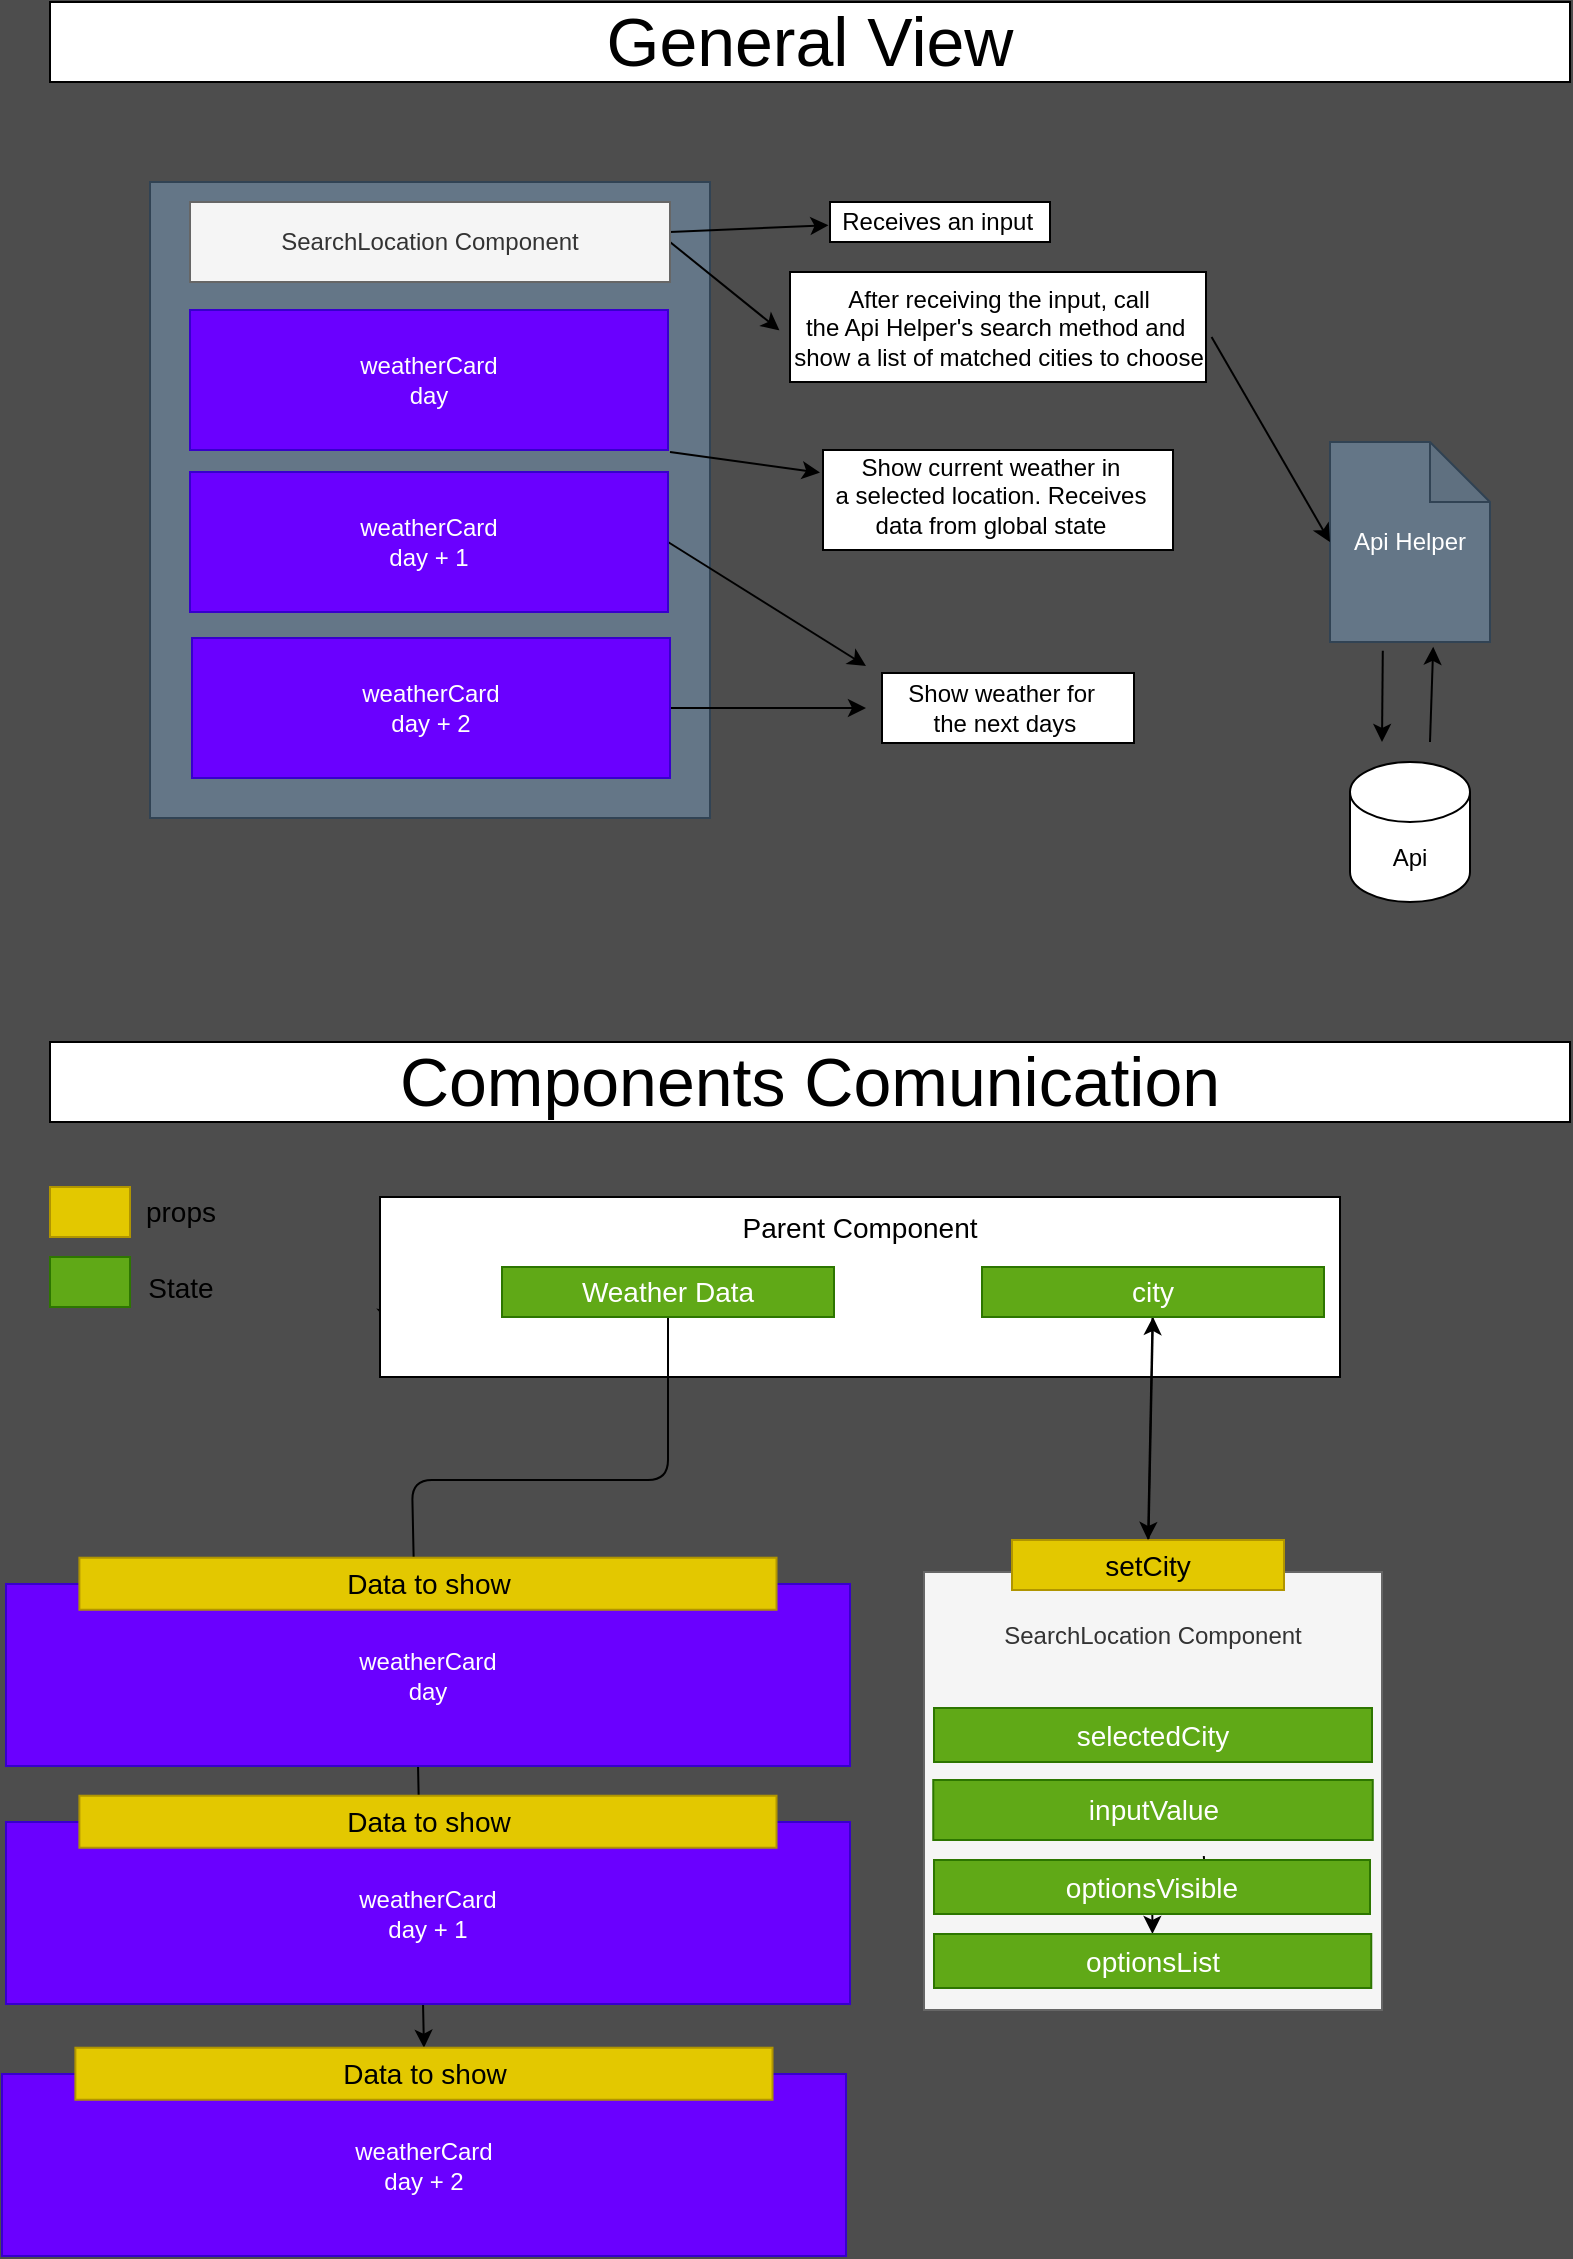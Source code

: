 <mxfile>
    <diagram id="rt6V5F7YsOJHplcy1-cr" name="Página-1">
        <mxGraphModel dx="1414" dy="800" grid="0" gridSize="10" guides="1" tooltips="1" connect="1" arrows="1" fold="1" page="1" pageScale="1" pageWidth="827" pageHeight="1169" background="#4D4D4D" math="0" shadow="0">
            <root>
                <mxCell id="0"/>
                <mxCell id="1" parent="0"/>
                <mxCell id="43" value="" style="rounded=0;whiteSpace=wrap;html=1;" parent="1" vertex="1">
                    <mxGeometry x="456" y="345.5" width="126" height="35" as="geometry"/>
                </mxCell>
                <mxCell id="42" value="" style="rounded=0;whiteSpace=wrap;html=1;" parent="1" vertex="1">
                    <mxGeometry x="426.5" y="234" width="175" height="50" as="geometry"/>
                </mxCell>
                <mxCell id="41" value="" style="rounded=0;whiteSpace=wrap;html=1;" parent="1" vertex="1">
                    <mxGeometry x="430" y="110" width="110" height="20" as="geometry"/>
                </mxCell>
                <mxCell id="40" value="" style="rounded=0;whiteSpace=wrap;html=1;" parent="1" vertex="1">
                    <mxGeometry x="410" y="145" width="208" height="55" as="geometry"/>
                </mxCell>
                <mxCell id="20" value="" style="rounded=0;whiteSpace=wrap;html=1;spacingBottom=0;fillColor=#647687;strokeColor=#314354;fontColor=#ffffff;" parent="1" vertex="1">
                    <mxGeometry x="90" y="100" width="280" height="318" as="geometry"/>
                </mxCell>
                <mxCell id="26" style="edgeStyle=none;html=1;entryX=-0.007;entryY=0.58;entryDx=0;entryDy=0;entryPerimeter=0;" parent="1" source="2" target="27" edge="1">
                    <mxGeometry relative="1" as="geometry">
                        <mxPoint x="420" y="130" as="targetPoint"/>
                    </mxGeometry>
                </mxCell>
                <mxCell id="36" style="edgeStyle=none;html=1;exitX=1;exitY=0.5;exitDx=0;exitDy=0;entryX=-0.006;entryY=0.536;entryDx=0;entryDy=0;entryPerimeter=0;" parent="1" source="2" target="37" edge="1">
                    <mxGeometry relative="1" as="geometry">
                        <mxPoint x="420" y="140" as="targetPoint"/>
                    </mxGeometry>
                </mxCell>
                <mxCell id="2" value="SearchLocation Component" style="rounded=0;whiteSpace=wrap;html=1;fillColor=#f5f5f5;strokeColor=#666666;fontColor=#333333;" parent="1" vertex="1">
                    <mxGeometry x="110" y="110" width="240" height="40" as="geometry"/>
                </mxCell>
                <mxCell id="28" style="edgeStyle=none;html=1;exitX=1;exitY=0.5;exitDx=0;exitDy=0;" parent="1" target="29" edge="1">
                    <mxGeometry relative="1" as="geometry">
                        <mxPoint x="420" y="220" as="targetPoint"/>
                        <mxPoint x="350" y="235" as="sourcePoint"/>
                    </mxGeometry>
                </mxCell>
                <mxCell id="47" style="edgeStyle=none;html=1;exitX=0.33;exitY=1.044;exitDx=0;exitDy=0;exitPerimeter=0;" parent="1" source="25" edge="1">
                    <mxGeometry relative="1" as="geometry">
                        <mxPoint x="706" y="380" as="targetPoint"/>
                    </mxGeometry>
                </mxCell>
                <mxCell id="25" value="Api Helper" style="shape=note;whiteSpace=wrap;html=1;backgroundOutline=1;darkOpacity=0.05;fillColor=#647687;fontColor=#ffffff;strokeColor=#314354;" parent="1" vertex="1">
                    <mxGeometry x="680" y="230" width="80" height="100" as="geometry"/>
                </mxCell>
                <mxCell id="27" value="Receives an input&amp;nbsp;" style="text;html=1;align=center;verticalAlign=middle;resizable=0;points=[];autosize=1;strokeColor=none;fillColor=none;" parent="1" vertex="1">
                    <mxGeometry x="430" y="110" width="110" height="20" as="geometry"/>
                </mxCell>
                <mxCell id="29" value="Show current weather in &lt;br&gt;a selected&amp;nbsp;location. Receives&lt;br&gt;data from global state" style="text;html=1;align=center;verticalAlign=middle;resizable=0;points=[];autosize=1;strokeColor=none;fillColor=none;" parent="1" vertex="1">
                    <mxGeometry x="425" y="232" width="170" height="50" as="geometry"/>
                </mxCell>
                <mxCell id="34" style="edgeStyle=none;html=1;" parent="1" source="154" edge="1">
                    <mxGeometry relative="1" as="geometry">
                        <mxPoint x="448" y="363" as="targetPoint"/>
                        <mxPoint x="310" y="415.312" as="sourcePoint"/>
                    </mxGeometry>
                </mxCell>
                <mxCell id="35" value="Show weather for&amp;nbsp;&lt;br&gt;the next days" style="text;html=1;align=center;verticalAlign=middle;resizable=0;points=[];autosize=1;strokeColor=none;fillColor=none;" parent="1" vertex="1">
                    <mxGeometry x="462" y="348" width="110" height="30" as="geometry"/>
                </mxCell>
                <mxCell id="45" style="edgeStyle=none;html=1;entryX=0;entryY=0.5;entryDx=0;entryDy=0;entryPerimeter=0;exitX=0.999;exitY=0.608;exitDx=0;exitDy=0;exitPerimeter=0;" parent="1" source="37" target="25" edge="1">
                    <mxGeometry relative="1" as="geometry">
                        <mxPoint x="610" y="190" as="sourcePoint"/>
                    </mxGeometry>
                </mxCell>
                <mxCell id="37" value="After receiving the input, call &lt;br&gt;the Api Helper's search method and&amp;nbsp;&lt;br&gt;show a list of matched cities to choose" style="text;html=1;align=center;verticalAlign=middle;resizable=0;points=[];autosize=1;strokeColor=none;fillColor=none;" parent="1" vertex="1">
                    <mxGeometry x="406" y="149.5" width="215" height="46" as="geometry"/>
                </mxCell>
                <mxCell id="46" value="Api" style="shape=cylinder3;whiteSpace=wrap;html=1;boundedLbl=1;backgroundOutline=1;size=15;" parent="1" vertex="1">
                    <mxGeometry x="690" y="390" width="60" height="70" as="geometry"/>
                </mxCell>
                <mxCell id="49" style="edgeStyle=none;html=1;entryX=0.645;entryY=1.024;entryDx=0;entryDy=0;entryPerimeter=0;" parent="1" target="25" edge="1">
                    <mxGeometry relative="1" as="geometry">
                        <mxPoint x="730" y="380" as="sourcePoint"/>
                        <mxPoint x="730" y="340" as="targetPoint"/>
                        <Array as="points"/>
                    </mxGeometry>
                </mxCell>
                <mxCell id="50" value="General View" style="rounded=0;whiteSpace=wrap;html=1;fontSize=34;" parent="1" vertex="1">
                    <mxGeometry x="40" y="10" width="760" height="40" as="geometry"/>
                </mxCell>
                <mxCell id="51" value="Components Comunication" style="rounded=0;whiteSpace=wrap;html=1;fontSize=34;" parent="1" vertex="1">
                    <mxGeometry x="40" y="530" width="760" height="40" as="geometry"/>
                </mxCell>
                <mxCell id="53" value="SearchLocation Component" style="rounded=0;whiteSpace=wrap;html=1;fillColor=#f5f5f5;strokeColor=#666666;fontColor=#333333;horizontal=1;verticalAlign=top;labelPosition=center;verticalLabelPosition=middle;align=center;spacingTop=18;" parent="1" vertex="1">
                    <mxGeometry x="477" y="795" width="229" height="219" as="geometry"/>
                </mxCell>
                <mxCell id="63" value="" style="rounded=0;whiteSpace=wrap;html=1;fontSize=14;fillColor=#e3c800;fontColor=#000000;strokeColor=#B09500;" parent="1" vertex="1">
                    <mxGeometry x="40" y="602.5" width="40" height="25" as="geometry"/>
                </mxCell>
                <mxCell id="64" value="props" style="text;html=1;align=center;verticalAlign=middle;resizable=0;points=[];autosize=1;strokeColor=none;fillColor=none;fontSize=14;" parent="1" vertex="1">
                    <mxGeometry x="80" y="605" width="50" height="20" as="geometry"/>
                </mxCell>
                <mxCell id="65" value="" style="rounded=0;whiteSpace=wrap;html=1;fontSize=34;fillColor=#60a917;strokeColor=#2D7600;fontColor=#ffffff;" parent="1" vertex="1">
                    <mxGeometry x="40" y="637.5" width="40" height="25" as="geometry"/>
                </mxCell>
                <mxCell id="66" value="State" style="text;html=1;align=center;verticalAlign=middle;resizable=0;points=[];autosize=1;strokeColor=none;fillColor=none;fontSize=14;" parent="1" vertex="1">
                    <mxGeometry x="80" y="642.5" width="50" height="20" as="geometry"/>
                </mxCell>
                <mxCell id="79" style="edgeStyle=none;html=1;exitX=0;exitY=0.5;exitDx=0;exitDy=0;fontSize=14;" parent="1" source="71" edge="1">
                    <mxGeometry relative="1" as="geometry">
                        <mxPoint x="210" y="671" as="targetPoint"/>
                    </mxGeometry>
                </mxCell>
                <mxCell id="71" value="Parent Component" style="rounded=0;whiteSpace=wrap;html=1;fontSize=14;verticalAlign=top;" parent="1" vertex="1">
                    <mxGeometry x="205" y="607.5" width="480" height="90" as="geometry"/>
                </mxCell>
                <mxCell id="171" style="edgeStyle=none;html=1;exitX=0.5;exitY=1;exitDx=0;exitDy=0;entryX=0.5;entryY=0;entryDx=0;entryDy=0;" edge="1" parent="1" source="73" target="165">
                    <mxGeometry relative="1" as="geometry">
                        <mxPoint x="222.571" y="743.429" as="targetPoint"/>
                        <Array as="points">
                            <mxPoint x="349" y="749"/>
                            <mxPoint x="221" y="749"/>
                        </Array>
                    </mxGeometry>
                </mxCell>
                <mxCell id="73" value="Weather Data" style="rounded=0;whiteSpace=wrap;html=1;fontSize=14;fillColor=#60a917;strokeColor=#2D7600;fontColor=#ffffff;" parent="1" vertex="1">
                    <mxGeometry x="266" y="642.5" width="166" height="25" as="geometry"/>
                </mxCell>
                <mxCell id="161" style="edgeStyle=none;html=1;exitX=0.5;exitY=0;exitDx=0;exitDy=0;startArrow=none;" edge="1" parent="1" source="146" target="147">
                    <mxGeometry relative="1" as="geometry"/>
                </mxCell>
                <mxCell id="83" value="inputValue" style="rounded=0;whiteSpace=wrap;html=1;fontSize=14;fillColor=#60a917;strokeColor=#2D7600;fontColor=#ffffff;" parent="1" vertex="1">
                    <mxGeometry x="481.63" y="899" width="219.75" height="30" as="geometry"/>
                </mxCell>
                <mxCell id="106" value="weatherCard&lt;br&gt;day" style="rounded=0;whiteSpace=wrap;html=1;fillColor=#6a00ff;fontColor=#ffffff;strokeColor=#3700CC;container=1;" parent="1" vertex="1">
                    <mxGeometry x="18" y="801" width="422" height="91" as="geometry"/>
                </mxCell>
                <mxCell id="107" value="Data to show" style="rounded=0;whiteSpace=wrap;html=1;fontSize=14;fillColor=#e3c800;fontColor=#000000;strokeColor=#B09500;rotation=0;container=0;" parent="106" vertex="1">
                    <mxGeometry x="36.696" y="-13.136" width="348.565" height="25.999" as="geometry"/>
                </mxCell>
                <mxCell id="170" style="edgeStyle=none;html=1;entryX=0.5;entryY=1;entryDx=0;entryDy=0;" edge="1" parent="1" source="131" target="143">
                    <mxGeometry relative="1" as="geometry"/>
                </mxCell>
                <mxCell id="131" value="setCity" style="rounded=0;whiteSpace=wrap;html=1;fontSize=14;fillColor=#e3c800;fontColor=#000000;strokeColor=#B09500;" parent="1" vertex="1">
                    <mxGeometry x="521" y="779" width="136" height="25" as="geometry"/>
                </mxCell>
                <mxCell id="148" style="edgeStyle=none;html=1;" parent="1" edge="1">
                    <mxGeometry relative="1" as="geometry">
                        <mxPoint x="616.896" y="937" as="sourcePoint"/>
                        <mxPoint x="618.259" y="956" as="targetPoint"/>
                    </mxGeometry>
                </mxCell>
                <mxCell id="142" value="weatherCard&lt;br&gt;day" style="rounded=0;whiteSpace=wrap;html=1;fillColor=#6a00ff;fontColor=#ffffff;strokeColor=#3700CC;" parent="1" vertex="1">
                    <mxGeometry x="110" y="164" width="239" height="70" as="geometry"/>
                </mxCell>
                <mxCell id="169" style="edgeStyle=none;html=1;entryX=0.5;entryY=0;entryDx=0;entryDy=0;" edge="1" parent="1" source="143" target="131">
                    <mxGeometry relative="1" as="geometry"/>
                </mxCell>
                <mxCell id="143" value="city" style="rounded=0;whiteSpace=wrap;html=1;fontSize=14;fillColor=#60a917;strokeColor=#2D7600;fontColor=#ffffff;" parent="1" vertex="1">
                    <mxGeometry x="506" y="642.5" width="171" height="25" as="geometry"/>
                </mxCell>
                <mxCell id="144" value="selectedCity" style="rounded=0;whiteSpace=wrap;html=1;fontSize=14;fillColor=#60a917;strokeColor=#2D7600;fontColor=#ffffff;" parent="1" vertex="1">
                    <mxGeometry x="482" y="863" width="219" height="27" as="geometry"/>
                </mxCell>
                <mxCell id="147" value="optionsList" style="rounded=0;whiteSpace=wrap;html=1;fontSize=14;fillColor=#60a917;strokeColor=#2D7600;fontColor=#ffffff;" parent="1" vertex="1">
                    <mxGeometry x="482" y="976" width="218.63" height="27" as="geometry"/>
                </mxCell>
                <mxCell id="155" style="edgeStyle=none;html=1;exitX=1;exitY=0.5;exitDx=0;exitDy=0;" edge="1" parent="1" source="153">
                    <mxGeometry relative="1" as="geometry">
                        <mxPoint x="448" y="342" as="targetPoint"/>
                    </mxGeometry>
                </mxCell>
                <mxCell id="153" value="weatherCard&lt;br&gt;day + 1" style="rounded=0;whiteSpace=wrap;html=1;fillColor=#6a00ff;fontColor=#ffffff;strokeColor=#3700CC;" vertex="1" parent="1">
                    <mxGeometry x="110" y="245" width="239" height="70" as="geometry"/>
                </mxCell>
                <mxCell id="154" value="weatherCard&lt;br&gt;day + 2" style="rounded=0;whiteSpace=wrap;html=1;fillColor=#6a00ff;fontColor=#ffffff;strokeColor=#3700CC;" vertex="1" parent="1">
                    <mxGeometry x="111" y="328" width="239" height="70" as="geometry"/>
                </mxCell>
                <mxCell id="162" value="weatherCard&lt;br&gt;day + 1" style="rounded=0;whiteSpace=wrap;html=1;fillColor=#6a00ff;fontColor=#ffffff;strokeColor=#3700CC;container=1;" vertex="1" parent="1">
                    <mxGeometry x="18" y="920" width="422" height="91" as="geometry"/>
                </mxCell>
                <mxCell id="163" value="Data to show" style="rounded=0;whiteSpace=wrap;html=1;fontSize=14;fillColor=#e3c800;fontColor=#000000;strokeColor=#B09500;rotation=0;container=0;" vertex="1" parent="162">
                    <mxGeometry x="36.696" y="-13.136" width="348.565" height="25.999" as="geometry"/>
                </mxCell>
                <mxCell id="164" value="weatherCard&lt;br&gt;day + 2" style="rounded=0;whiteSpace=wrap;html=1;fillColor=#6a00ff;fontColor=#ffffff;strokeColor=#3700CC;container=1;" vertex="1" parent="1">
                    <mxGeometry x="16" y="1046" width="422" height="91" as="geometry"/>
                </mxCell>
                <mxCell id="165" value="Data to show" style="rounded=0;whiteSpace=wrap;html=1;fontSize=14;fillColor=#e3c800;fontColor=#000000;strokeColor=#B09500;rotation=0;container=0;" vertex="1" parent="164">
                    <mxGeometry x="36.696" y="-13.136" width="348.565" height="25.999" as="geometry"/>
                </mxCell>
                <mxCell id="146" value="optionsVisible" style="rounded=0;whiteSpace=wrap;html=1;fontSize=14;fillColor=#60a917;strokeColor=#2D7600;fontColor=#ffffff;" parent="1" vertex="1">
                    <mxGeometry x="482" y="939" width="218" height="27" as="geometry"/>
                </mxCell>
            </root>
        </mxGraphModel>
    </diagram>
</mxfile>